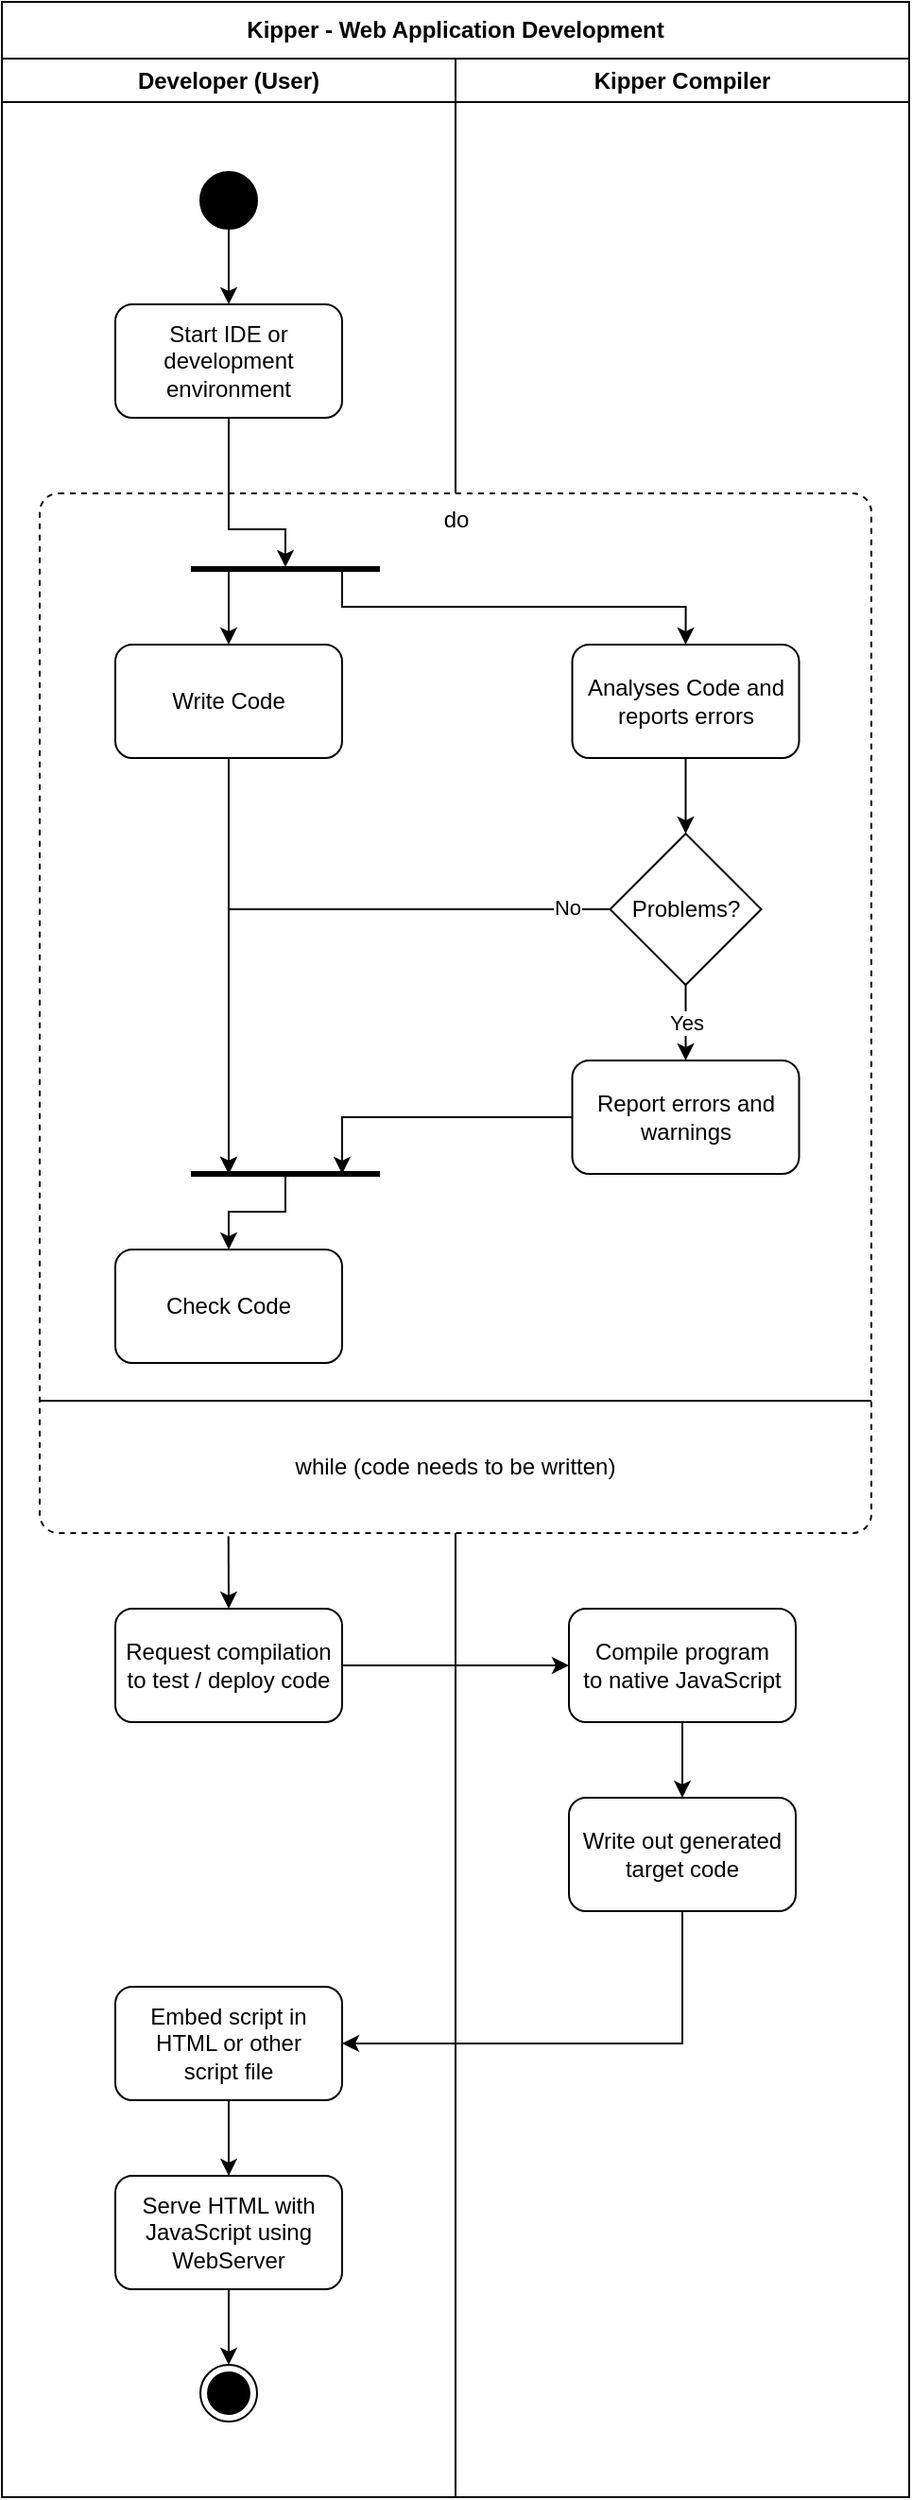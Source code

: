 <mxfile version="20.7.4" type="device"><diagram id="gKEPv_jkgYqBWtUEt1ZN" name="Page-1"><mxGraphModel dx="3190" dy="1397" grid="1" gridSize="10" guides="1" tooltips="1" connect="1" arrows="1" fold="1" page="1" pageScale="1" pageWidth="827" pageHeight="1169" math="0" shadow="0"><root><mxCell id="0"/><mxCell id="1" parent="0"/><mxCell id="rTrIxMH_rLKdapRBKANG-1" value="Kipper - Web Application Development" style="swimlane;whiteSpace=wrap;html=1;startSize=30;" parent="1" vertex="1"><mxGeometry x="-60" y="510" width="480" height="1320" as="geometry"/></mxCell><mxCell id="lD_fsvYOHyx501Wu2xE4-46" value="Kipper Compiler" style="swimlane;whiteSpace=wrap;html=1;" parent="rTrIxMH_rLKdapRBKANG-1" vertex="1"><mxGeometry x="240" y="30" width="240" height="1290" as="geometry"/></mxCell><mxCell id="UsvGISytcPp6KuBR6CtG-12" value="Compile program&lt;br style=&quot;border-color: var(--border-color);&quot;&gt;to native JavaScript" style="rounded=1;whiteSpace=wrap;html=1;" parent="lD_fsvYOHyx501Wu2xE4-46" vertex="1"><mxGeometry x="60" y="820" width="120" height="60" as="geometry"/></mxCell><mxCell id="ihVI9nFC0Tkq9_CsKzdd-1" value="Developer (User)" style="swimlane;whiteSpace=wrap;html=1;startSize=23;" parent="rTrIxMH_rLKdapRBKANG-1" vertex="1"><mxGeometry y="30" width="240" height="1290" as="geometry"/></mxCell><mxCell id="UL9XixTE5pEmhc-JIK2V-21" value="do" style="html=1;align=center;verticalAlign=top;rounded=1;absoluteArcSize=1;arcSize=20;dashed=1;" parent="ihVI9nFC0Tkq9_CsKzdd-1" vertex="1"><mxGeometry x="20" y="230" width="440" height="550" as="geometry"/></mxCell><mxCell id="ihVI9nFC0Tkq9_CsKzdd-2" value="" style="ellipse;fillColor=strokeColor;" parent="ihVI9nFC0Tkq9_CsKzdd-1" vertex="1"><mxGeometry x="105" y="60" width="30" height="30" as="geometry"/></mxCell><mxCell id="ihVI9nFC0Tkq9_CsKzdd-3" style="edgeStyle=orthogonalEdgeStyle;rounded=0;orthogonalLoop=1;jettySize=auto;html=1;exitX=0.5;exitY=1;exitDx=0;exitDy=0;entryX=0.5;entryY=0;entryDx=0;entryDy=0;" parent="ihVI9nFC0Tkq9_CsKzdd-1" source="ihVI9nFC0Tkq9_CsKzdd-2" target="UL9XixTE5pEmhc-JIK2V-1" edge="1"><mxGeometry relative="1" as="geometry"><mxPoint x="120" y="190" as="sourcePoint"/><mxPoint x="130" y="120" as="targetPoint"/></mxGeometry></mxCell><mxCell id="UL9XixTE5pEmhc-JIK2V-3" style="edgeStyle=orthogonalEdgeStyle;rounded=0;orthogonalLoop=1;jettySize=auto;html=1;exitX=0.5;exitY=1;exitDx=0;exitDy=0;" parent="ihVI9nFC0Tkq9_CsKzdd-1" source="UL9XixTE5pEmhc-JIK2V-1" edge="1"><mxGeometry relative="1" as="geometry"><mxPoint x="150" y="269" as="targetPoint"/><mxPoint x="120" y="189" as="sourcePoint"/><Array as="points"><mxPoint x="120" y="249"/><mxPoint x="150" y="249"/></Array></mxGeometry></mxCell><mxCell id="UL9XixTE5pEmhc-JIK2V-1" value="Start IDE or development&lt;br&gt;environment" style="rounded=1;whiteSpace=wrap;html=1;" parent="ihVI9nFC0Tkq9_CsKzdd-1" vertex="1"><mxGeometry x="60" y="130" width="120" height="60" as="geometry"/></mxCell><mxCell id="UsvGISytcPp6KuBR6CtG-16" style="edgeStyle=orthogonalEdgeStyle;rounded=0;orthogonalLoop=1;jettySize=auto;html=1;entryX=0.5;entryY=0;entryDx=0;entryDy=0;exitX=0.227;exitY=1.023;exitDx=0;exitDy=0;exitPerimeter=0;" parent="ihVI9nFC0Tkq9_CsKzdd-1" source="UL9XixTE5pEmhc-JIK2V-22" target="UsvGISytcPp6KuBR6CtG-14" edge="1"><mxGeometry relative="1" as="geometry"><mxPoint x="120" y="670" as="sourcePoint"/></mxGeometry></mxCell><mxCell id="UL9XixTE5pEmhc-JIK2V-22" value="while (code needs to be written)" style="text;html=1;strokeColor=none;fillColor=none;align=center;verticalAlign=middle;whiteSpace=wrap;rounded=0;" parent="ihVI9nFC0Tkq9_CsKzdd-1" vertex="1"><mxGeometry x="20" y="710" width="440" height="70" as="geometry"/></mxCell><mxCell id="DUoj8V98YBCyRXCH8TLM-2" style="edgeStyle=orthogonalEdgeStyle;rounded=0;orthogonalLoop=1;jettySize=auto;html=1;exitX=0.5;exitY=1;exitDx=0;exitDy=0;entryX=0.5;entryY=0;entryDx=0;entryDy=0;strokeWidth=1;endArrow=classic;endFill=1;" parent="ihVI9nFC0Tkq9_CsKzdd-1" source="UL9XixTE5pEmhc-JIK2V-53" target="DUoj8V98YBCyRXCH8TLM-1" edge="1"><mxGeometry relative="1" as="geometry"/></mxCell><mxCell id="UL9XixTE5pEmhc-JIK2V-53" value="Embed script in HTML or other &lt;br&gt;script file" style="rounded=1;whiteSpace=wrap;html=1;" parent="ihVI9nFC0Tkq9_CsKzdd-1" vertex="1"><mxGeometry x="60" y="1020" width="120" height="60" as="geometry"/></mxCell><mxCell id="DUoj8V98YBCyRXCH8TLM-3" style="edgeStyle=orthogonalEdgeStyle;rounded=0;orthogonalLoop=1;jettySize=auto;html=1;exitX=0.5;exitY=1;exitDx=0;exitDy=0;entryX=0.5;entryY=0;entryDx=0;entryDy=0;strokeWidth=1;endArrow=classic;endFill=1;" parent="ihVI9nFC0Tkq9_CsKzdd-1" source="DUoj8V98YBCyRXCH8TLM-1" target="ihVI9nFC0Tkq9_CsKzdd-6" edge="1"><mxGeometry relative="1" as="geometry"/></mxCell><mxCell id="DUoj8V98YBCyRXCH8TLM-1" value="Serve HTML with JavaScript using WebServer" style="rounded=1;whiteSpace=wrap;html=1;" parent="ihVI9nFC0Tkq9_CsKzdd-1" vertex="1"><mxGeometry x="60" y="1120" width="120" height="60" as="geometry"/></mxCell><mxCell id="ihVI9nFC0Tkq9_CsKzdd-6" value="" style="ellipse;html=1;shape=endState;fillColor=strokeColor;" parent="ihVI9nFC0Tkq9_CsKzdd-1" vertex="1"><mxGeometry x="105" y="1220" width="30" height="30" as="geometry"/></mxCell><mxCell id="UsvGISytcPp6KuBR6CtG-17" style="edgeStyle=orthogonalEdgeStyle;rounded=0;orthogonalLoop=1;jettySize=auto;html=1;exitX=0.5;exitY=1;exitDx=0;exitDy=0;entryX=1;entryY=0.5;entryDx=0;entryDy=0;" parent="ihVI9nFC0Tkq9_CsKzdd-1" source="UsvGISytcPp6KuBR6CtG-13" target="UL9XixTE5pEmhc-JIK2V-53" edge="1"><mxGeometry relative="1" as="geometry"/></mxCell><mxCell id="UsvGISytcPp6KuBR6CtG-13" value="Write out generated&lt;br&gt;target code" style="rounded=1;whiteSpace=wrap;html=1;" parent="ihVI9nFC0Tkq9_CsKzdd-1" vertex="1"><mxGeometry x="300" y="920" width="120" height="60" as="geometry"/></mxCell><mxCell id="UsvGISytcPp6KuBR6CtG-14" value="Request compilation&lt;br style=&quot;border-color: var(--border-color);&quot;&gt;to test / deploy code" style="rounded=1;whiteSpace=wrap;html=1;" parent="ihVI9nFC0Tkq9_CsKzdd-1" vertex="1"><mxGeometry x="60" y="820" width="120" height="60" as="geometry"/></mxCell><mxCell id="UL9XixTE5pEmhc-JIK2V-24" value="" style="endArrow=none;html=1;rounded=0;entryX=1;entryY=0;entryDx=0;entryDy=0;exitX=0;exitY=0;exitDx=0;exitDy=0;" parent="ihVI9nFC0Tkq9_CsKzdd-1" source="UL9XixTE5pEmhc-JIK2V-22" target="UL9XixTE5pEmhc-JIK2V-22" edge="1"><mxGeometry width="50" height="50" relative="1" as="geometry"><mxPoint x="20" y="670" as="sourcePoint"/><mxPoint x="220" y="590.0" as="targetPoint"/></mxGeometry></mxCell><mxCell id="ECBZwl15tb84hFMUgoIK-31" value="" style="html=1;rounded=0;strokeWidth=3;endArrow=none;endFill=0;" edge="1" parent="ihVI9nFC0Tkq9_CsKzdd-1"><mxGeometry width="100" relative="1" as="geometry"><mxPoint x="100" y="270" as="sourcePoint"/><mxPoint x="200" y="270" as="targetPoint"/><Array as="points"><mxPoint x="160" y="270"/></Array></mxGeometry></mxCell><mxCell id="ECBZwl15tb84hFMUgoIK-32" style="edgeStyle=orthogonalEdgeStyle;rounded=0;orthogonalLoop=1;jettySize=auto;html=1;exitX=0.5;exitY=1;exitDx=0;exitDy=0;strokeWidth=1;endArrow=classic;endFill=1;" edge="1" parent="ihVI9nFC0Tkq9_CsKzdd-1" source="ECBZwl15tb84hFMUgoIK-33"><mxGeometry relative="1" as="geometry"><mxPoint x="120" y="590" as="targetPoint"/></mxGeometry></mxCell><mxCell id="ECBZwl15tb84hFMUgoIK-33" value="Write Code" style="rounded=1;whiteSpace=wrap;html=1;" vertex="1" parent="ihVI9nFC0Tkq9_CsKzdd-1"><mxGeometry x="60" y="310" width="120" height="60" as="geometry"/></mxCell><mxCell id="ECBZwl15tb84hFMUgoIK-34" value="Check Code" style="rounded=1;whiteSpace=wrap;html=1;" vertex="1" parent="ihVI9nFC0Tkq9_CsKzdd-1"><mxGeometry x="60" y="630" width="120" height="60" as="geometry"/></mxCell><mxCell id="ECBZwl15tb84hFMUgoIK-35" value="" style="html=1;rounded=0;strokeWidth=3;endArrow=none;endFill=0;" edge="1" parent="ihVI9nFC0Tkq9_CsKzdd-1"><mxGeometry x="1" y="-45" width="100" relative="1" as="geometry"><mxPoint x="100" y="590" as="sourcePoint"/><mxPoint x="200" y="590" as="targetPoint"/><Array as="points"><mxPoint x="160" y="590"/></Array><mxPoint x="40" y="-25" as="offset"/></mxGeometry></mxCell><mxCell id="ECBZwl15tb84hFMUgoIK-36" style="edgeStyle=orthogonalEdgeStyle;rounded=0;orthogonalLoop=1;jettySize=auto;html=1;entryX=0.5;entryY=0;entryDx=0;entryDy=0;" edge="1" parent="ihVI9nFC0Tkq9_CsKzdd-1" target="ECBZwl15tb84hFMUgoIK-34"><mxGeometry x="-0.714" y="-10" relative="1" as="geometry"><mxPoint x="210" y="50" as="targetPoint"/><mxPoint x="150" y="590" as="sourcePoint"/><Array as="points"><mxPoint x="150" y="610"/><mxPoint x="120" y="610"/></Array><mxPoint as="offset"/></mxGeometry></mxCell><mxCell id="ECBZwl15tb84hFMUgoIK-37" value="Analyses Code and reports errors" style="rounded=1;whiteSpace=wrap;html=1;" vertex="1" parent="ihVI9nFC0Tkq9_CsKzdd-1"><mxGeometry x="301.76" y="310" width="120" height="60" as="geometry"/></mxCell><mxCell id="ECBZwl15tb84hFMUgoIK-38" value="Problems?" style="rhombus;whiteSpace=wrap;html=1;" vertex="1" parent="ihVI9nFC0Tkq9_CsKzdd-1"><mxGeometry x="321.76" y="410" width="80" height="80" as="geometry"/></mxCell><mxCell id="ECBZwl15tb84hFMUgoIK-39" style="edgeStyle=orthogonalEdgeStyle;rounded=0;orthogonalLoop=1;jettySize=auto;html=1;exitX=0.5;exitY=1;exitDx=0;exitDy=0;entryX=0.5;entryY=0;entryDx=0;entryDy=0;strokeWidth=1;endArrow=classic;endFill=1;" edge="1" parent="ihVI9nFC0Tkq9_CsKzdd-1" source="ECBZwl15tb84hFMUgoIK-37" target="ECBZwl15tb84hFMUgoIK-38"><mxGeometry relative="1" as="geometry"/></mxCell><mxCell id="ECBZwl15tb84hFMUgoIK-40" value="Report errors and warnings" style="rounded=1;whiteSpace=wrap;html=1;" vertex="1" parent="ihVI9nFC0Tkq9_CsKzdd-1"><mxGeometry x="301.76" y="530" width="120" height="60" as="geometry"/></mxCell><mxCell id="ECBZwl15tb84hFMUgoIK-41" value="Yes" style="edgeStyle=orthogonalEdgeStyle;rounded=0;orthogonalLoop=1;jettySize=auto;html=1;entryX=0.5;entryY=0;entryDx=0;entryDy=0;strokeWidth=1;endArrow=classic;endFill=1;" edge="1" parent="ihVI9nFC0Tkq9_CsKzdd-1" source="ECBZwl15tb84hFMUgoIK-38" target="ECBZwl15tb84hFMUgoIK-40"><mxGeometry relative="1" as="geometry"><Array as="points"/><mxPoint as="offset"/></mxGeometry></mxCell><mxCell id="ECBZwl15tb84hFMUgoIK-42" style="edgeStyle=orthogonalEdgeStyle;rounded=0;orthogonalLoop=1;jettySize=auto;html=1;strokeWidth=1;endArrow=classic;endFill=1;exitX=0;exitY=0.5;exitDx=0;exitDy=0;" edge="1" parent="ihVI9nFC0Tkq9_CsKzdd-1" source="ECBZwl15tb84hFMUgoIK-40"><mxGeometry relative="1" as="geometry"><mxPoint x="370" y="50" as="sourcePoint"/><mxPoint x="180" y="590" as="targetPoint"/><Array as="points"><mxPoint x="180" y="560"/><mxPoint x="180" y="590"/></Array></mxGeometry></mxCell><mxCell id="ECBZwl15tb84hFMUgoIK-43" value="" style="endArrow=classic;html=1;rounded=0;strokeWidth=1;entryX=0.5;entryY=0;entryDx=0;entryDy=0;edgeStyle=orthogonalEdgeStyle;" edge="1" parent="ihVI9nFC0Tkq9_CsKzdd-1" target="ECBZwl15tb84hFMUgoIK-33"><mxGeometry width="50" height="50" relative="1" as="geometry"><mxPoint x="120" y="270" as="sourcePoint"/><mxPoint x="190" y="260" as="targetPoint"/><Array as="points"><mxPoint x="120" y="280"/><mxPoint x="120" y="280"/></Array></mxGeometry></mxCell><mxCell id="ECBZwl15tb84hFMUgoIK-44" value="" style="endArrow=classic;html=1;rounded=0;strokeWidth=1;edgeStyle=orthogonalEdgeStyle;entryX=0.5;entryY=0;entryDx=0;entryDy=0;" edge="1" parent="ihVI9nFC0Tkq9_CsKzdd-1" target="ECBZwl15tb84hFMUgoIK-37"><mxGeometry width="50" height="50" relative="1" as="geometry"><mxPoint x="180" y="270" as="sourcePoint"/><mxPoint x="370" y="310" as="targetPoint"/><Array as="points"><mxPoint x="180" y="270"/><mxPoint x="180" y="290"/><mxPoint x="370" y="290"/></Array></mxGeometry></mxCell><mxCell id="ECBZwl15tb84hFMUgoIK-45" style="edgeStyle=orthogonalEdgeStyle;rounded=0;orthogonalLoop=1;jettySize=auto;html=1;strokeWidth=1;endArrow=classic;endFill=1;" edge="1" parent="ihVI9nFC0Tkq9_CsKzdd-1" source="ECBZwl15tb84hFMUgoIK-38"><mxGeometry relative="1" as="geometry"><mxPoint x="330" y="450" as="sourcePoint"/><mxPoint x="120" y="590" as="targetPoint"/><Array as="points"><mxPoint x="120" y="450"/><mxPoint x="120" y="590"/></Array></mxGeometry></mxCell><mxCell id="ECBZwl15tb84hFMUgoIK-46" value="No" style="edgeLabel;html=1;align=center;verticalAlign=middle;resizable=0;points=[];" vertex="1" connectable="0" parent="ECBZwl15tb84hFMUgoIK-45"><mxGeometry x="-0.863" y="-1" relative="1" as="geometry"><mxPoint as="offset"/></mxGeometry></mxCell><mxCell id="UsvGISytcPp6KuBR6CtG-11" style="edgeStyle=orthogonalEdgeStyle;rounded=0;orthogonalLoop=1;jettySize=auto;html=1;exitX=0.5;exitY=1;exitDx=0;exitDy=0;entryX=0.5;entryY=0;entryDx=0;entryDy=0;" parent="rTrIxMH_rLKdapRBKANG-1" source="UsvGISytcPp6KuBR6CtG-12" target="UsvGISytcPp6KuBR6CtG-13" edge="1"><mxGeometry relative="1" as="geometry"/></mxCell><mxCell id="UsvGISytcPp6KuBR6CtG-15" style="edgeStyle=orthogonalEdgeStyle;rounded=0;orthogonalLoop=1;jettySize=auto;html=1;exitX=1;exitY=0.5;exitDx=0;exitDy=0;entryX=0;entryY=0.5;entryDx=0;entryDy=0;strokeWidth=1;endArrow=classic;endFill=1;" parent="rTrIxMH_rLKdapRBKANG-1" source="UsvGISytcPp6KuBR6CtG-14" target="UsvGISytcPp6KuBR6CtG-12" edge="1"><mxGeometry relative="1" as="geometry"/></mxCell></root></mxGraphModel></diagram></mxfile>